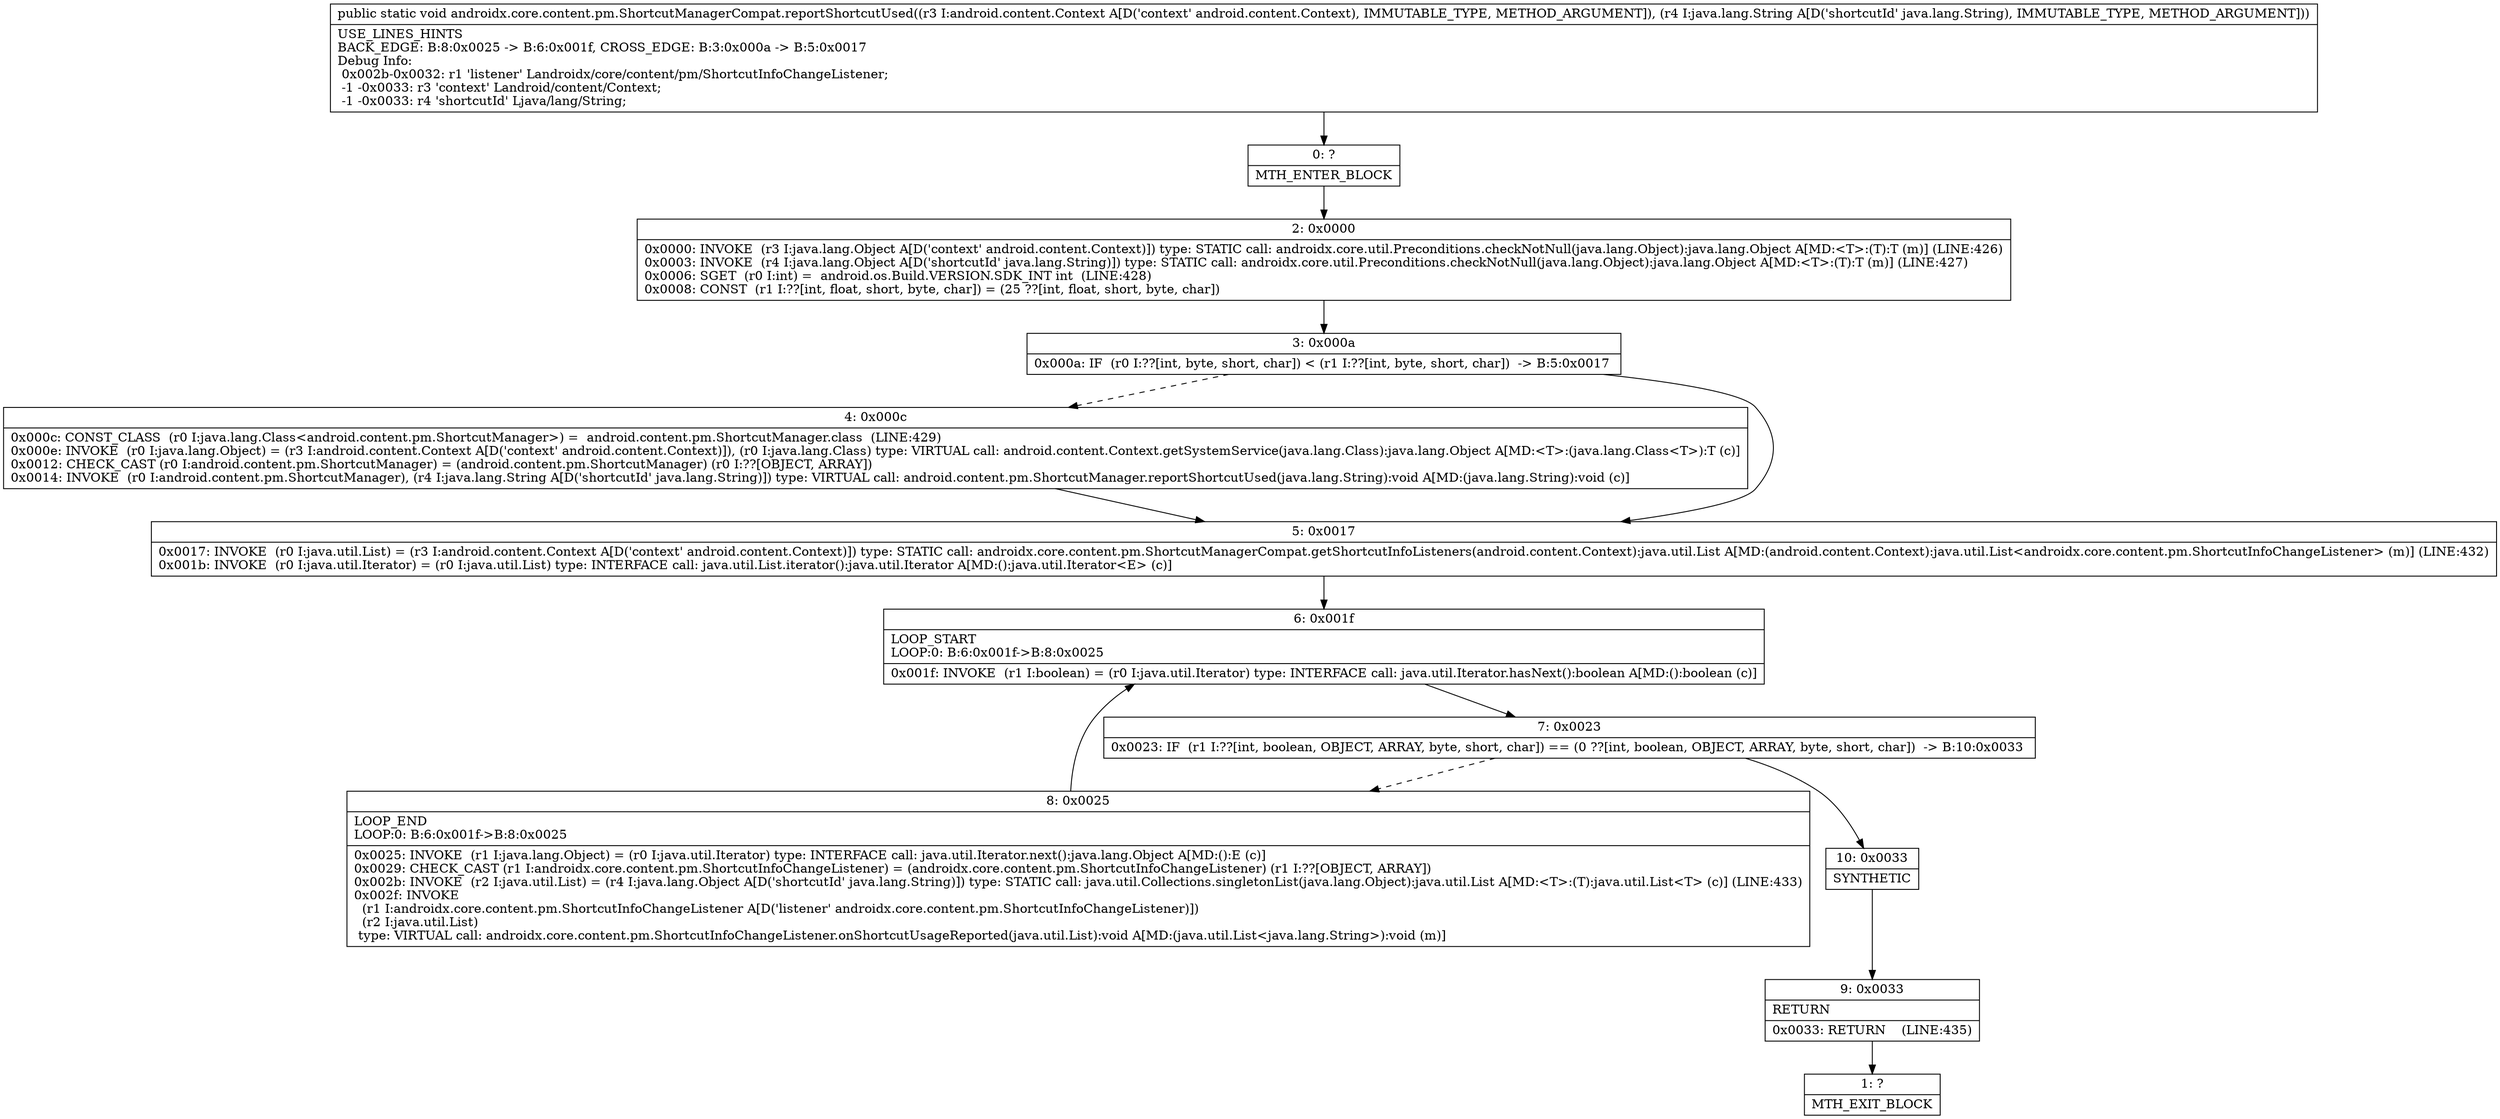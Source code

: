 digraph "CFG forandroidx.core.content.pm.ShortcutManagerCompat.reportShortcutUsed(Landroid\/content\/Context;Ljava\/lang\/String;)V" {
Node_0 [shape=record,label="{0\:\ ?|MTH_ENTER_BLOCK\l}"];
Node_2 [shape=record,label="{2\:\ 0x0000|0x0000: INVOKE  (r3 I:java.lang.Object A[D('context' android.content.Context)]) type: STATIC call: androidx.core.util.Preconditions.checkNotNull(java.lang.Object):java.lang.Object A[MD:\<T\>:(T):T (m)] (LINE:426)\l0x0003: INVOKE  (r4 I:java.lang.Object A[D('shortcutId' java.lang.String)]) type: STATIC call: androidx.core.util.Preconditions.checkNotNull(java.lang.Object):java.lang.Object A[MD:\<T\>:(T):T (m)] (LINE:427)\l0x0006: SGET  (r0 I:int) =  android.os.Build.VERSION.SDK_INT int  (LINE:428)\l0x0008: CONST  (r1 I:??[int, float, short, byte, char]) = (25 ??[int, float, short, byte, char]) \l}"];
Node_3 [shape=record,label="{3\:\ 0x000a|0x000a: IF  (r0 I:??[int, byte, short, char]) \< (r1 I:??[int, byte, short, char])  \-\> B:5:0x0017 \l}"];
Node_4 [shape=record,label="{4\:\ 0x000c|0x000c: CONST_CLASS  (r0 I:java.lang.Class\<android.content.pm.ShortcutManager\>) =  android.content.pm.ShortcutManager.class  (LINE:429)\l0x000e: INVOKE  (r0 I:java.lang.Object) = (r3 I:android.content.Context A[D('context' android.content.Context)]), (r0 I:java.lang.Class) type: VIRTUAL call: android.content.Context.getSystemService(java.lang.Class):java.lang.Object A[MD:\<T\>:(java.lang.Class\<T\>):T (c)]\l0x0012: CHECK_CAST (r0 I:android.content.pm.ShortcutManager) = (android.content.pm.ShortcutManager) (r0 I:??[OBJECT, ARRAY]) \l0x0014: INVOKE  (r0 I:android.content.pm.ShortcutManager), (r4 I:java.lang.String A[D('shortcutId' java.lang.String)]) type: VIRTUAL call: android.content.pm.ShortcutManager.reportShortcutUsed(java.lang.String):void A[MD:(java.lang.String):void (c)]\l}"];
Node_5 [shape=record,label="{5\:\ 0x0017|0x0017: INVOKE  (r0 I:java.util.List) = (r3 I:android.content.Context A[D('context' android.content.Context)]) type: STATIC call: androidx.core.content.pm.ShortcutManagerCompat.getShortcutInfoListeners(android.content.Context):java.util.List A[MD:(android.content.Context):java.util.List\<androidx.core.content.pm.ShortcutInfoChangeListener\> (m)] (LINE:432)\l0x001b: INVOKE  (r0 I:java.util.Iterator) = (r0 I:java.util.List) type: INTERFACE call: java.util.List.iterator():java.util.Iterator A[MD:():java.util.Iterator\<E\> (c)]\l}"];
Node_6 [shape=record,label="{6\:\ 0x001f|LOOP_START\lLOOP:0: B:6:0x001f\-\>B:8:0x0025\l|0x001f: INVOKE  (r1 I:boolean) = (r0 I:java.util.Iterator) type: INTERFACE call: java.util.Iterator.hasNext():boolean A[MD:():boolean (c)]\l}"];
Node_7 [shape=record,label="{7\:\ 0x0023|0x0023: IF  (r1 I:??[int, boolean, OBJECT, ARRAY, byte, short, char]) == (0 ??[int, boolean, OBJECT, ARRAY, byte, short, char])  \-\> B:10:0x0033 \l}"];
Node_8 [shape=record,label="{8\:\ 0x0025|LOOP_END\lLOOP:0: B:6:0x001f\-\>B:8:0x0025\l|0x0025: INVOKE  (r1 I:java.lang.Object) = (r0 I:java.util.Iterator) type: INTERFACE call: java.util.Iterator.next():java.lang.Object A[MD:():E (c)]\l0x0029: CHECK_CAST (r1 I:androidx.core.content.pm.ShortcutInfoChangeListener) = (androidx.core.content.pm.ShortcutInfoChangeListener) (r1 I:??[OBJECT, ARRAY]) \l0x002b: INVOKE  (r2 I:java.util.List) = (r4 I:java.lang.Object A[D('shortcutId' java.lang.String)]) type: STATIC call: java.util.Collections.singletonList(java.lang.Object):java.util.List A[MD:\<T\>:(T):java.util.List\<T\> (c)] (LINE:433)\l0x002f: INVOKE  \l  (r1 I:androidx.core.content.pm.ShortcutInfoChangeListener A[D('listener' androidx.core.content.pm.ShortcutInfoChangeListener)])\l  (r2 I:java.util.List)\l type: VIRTUAL call: androidx.core.content.pm.ShortcutInfoChangeListener.onShortcutUsageReported(java.util.List):void A[MD:(java.util.List\<java.lang.String\>):void (m)]\l}"];
Node_10 [shape=record,label="{10\:\ 0x0033|SYNTHETIC\l}"];
Node_9 [shape=record,label="{9\:\ 0x0033|RETURN\l|0x0033: RETURN    (LINE:435)\l}"];
Node_1 [shape=record,label="{1\:\ ?|MTH_EXIT_BLOCK\l}"];
MethodNode[shape=record,label="{public static void androidx.core.content.pm.ShortcutManagerCompat.reportShortcutUsed((r3 I:android.content.Context A[D('context' android.content.Context), IMMUTABLE_TYPE, METHOD_ARGUMENT]), (r4 I:java.lang.String A[D('shortcutId' java.lang.String), IMMUTABLE_TYPE, METHOD_ARGUMENT]))  | USE_LINES_HINTS\lBACK_EDGE: B:8:0x0025 \-\> B:6:0x001f, CROSS_EDGE: B:3:0x000a \-\> B:5:0x0017\lDebug Info:\l  0x002b\-0x0032: r1 'listener' Landroidx\/core\/content\/pm\/ShortcutInfoChangeListener;\l  \-1 \-0x0033: r3 'context' Landroid\/content\/Context;\l  \-1 \-0x0033: r4 'shortcutId' Ljava\/lang\/String;\l}"];
MethodNode -> Node_0;Node_0 -> Node_2;
Node_2 -> Node_3;
Node_3 -> Node_4[style=dashed];
Node_3 -> Node_5;
Node_4 -> Node_5;
Node_5 -> Node_6;
Node_6 -> Node_7;
Node_7 -> Node_8[style=dashed];
Node_7 -> Node_10;
Node_8 -> Node_6;
Node_10 -> Node_9;
Node_9 -> Node_1;
}

